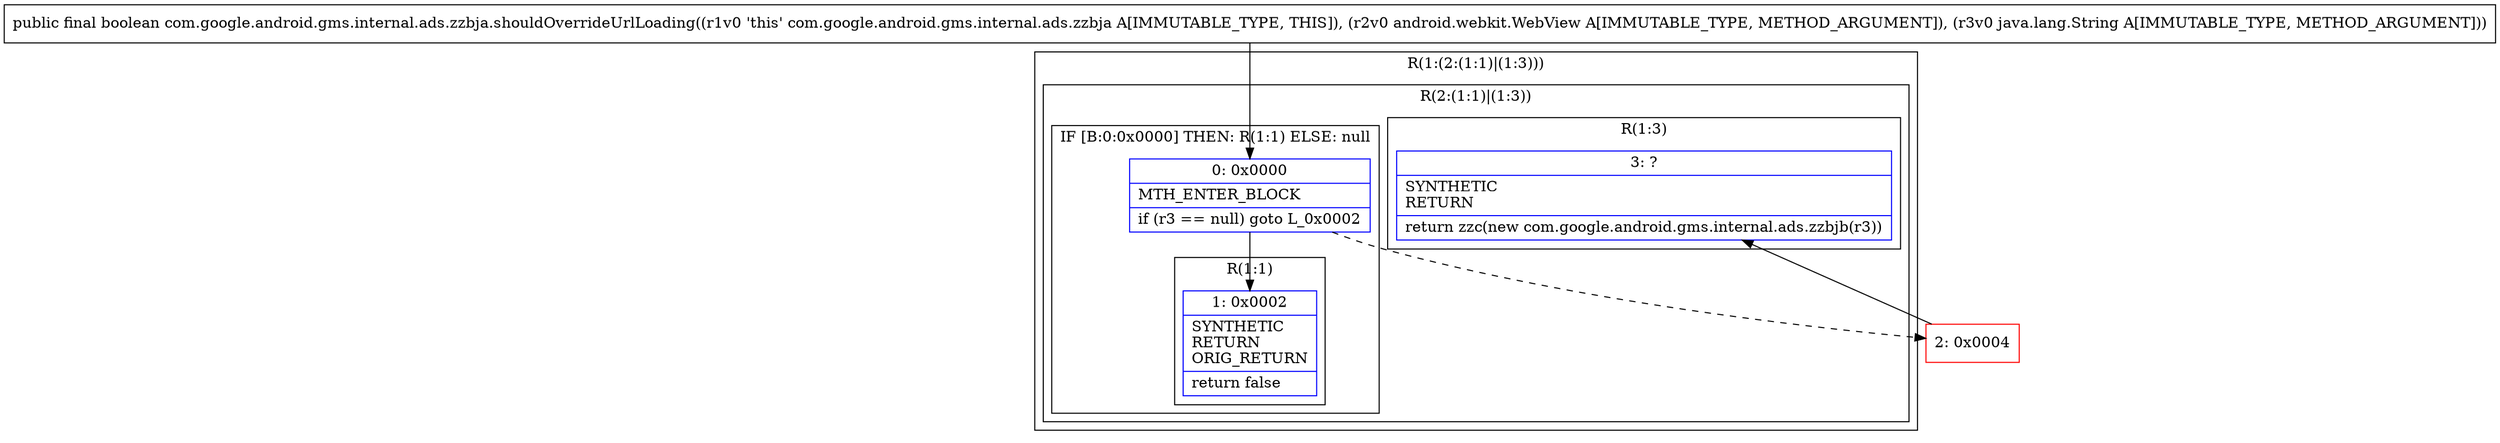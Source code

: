digraph "CFG forcom.google.android.gms.internal.ads.zzbja.shouldOverrideUrlLoading(Landroid\/webkit\/WebView;Ljava\/lang\/String;)Z" {
subgraph cluster_Region_1155085022 {
label = "R(1:(2:(1:1)|(1:3)))";
node [shape=record,color=blue];
subgraph cluster_Region_100797006 {
label = "R(2:(1:1)|(1:3))";
node [shape=record,color=blue];
subgraph cluster_IfRegion_57664215 {
label = "IF [B:0:0x0000] THEN: R(1:1) ELSE: null";
node [shape=record,color=blue];
Node_0 [shape=record,label="{0\:\ 0x0000|MTH_ENTER_BLOCK\l|if (r3 == null) goto L_0x0002\l}"];
subgraph cluster_Region_1614318067 {
label = "R(1:1)";
node [shape=record,color=blue];
Node_1 [shape=record,label="{1\:\ 0x0002|SYNTHETIC\lRETURN\lORIG_RETURN\l|return false\l}"];
}
}
subgraph cluster_Region_1836714216 {
label = "R(1:3)";
node [shape=record,color=blue];
Node_3 [shape=record,label="{3\:\ ?|SYNTHETIC\lRETURN\l|return zzc(new com.google.android.gms.internal.ads.zzbjb(r3))\l}"];
}
}
}
Node_2 [shape=record,color=red,label="{2\:\ 0x0004}"];
MethodNode[shape=record,label="{public final boolean com.google.android.gms.internal.ads.zzbja.shouldOverrideUrlLoading((r1v0 'this' com.google.android.gms.internal.ads.zzbja A[IMMUTABLE_TYPE, THIS]), (r2v0 android.webkit.WebView A[IMMUTABLE_TYPE, METHOD_ARGUMENT]), (r3v0 java.lang.String A[IMMUTABLE_TYPE, METHOD_ARGUMENT])) }"];
MethodNode -> Node_0;
Node_0 -> Node_1;
Node_0 -> Node_2[style=dashed];
Node_2 -> Node_3;
}

